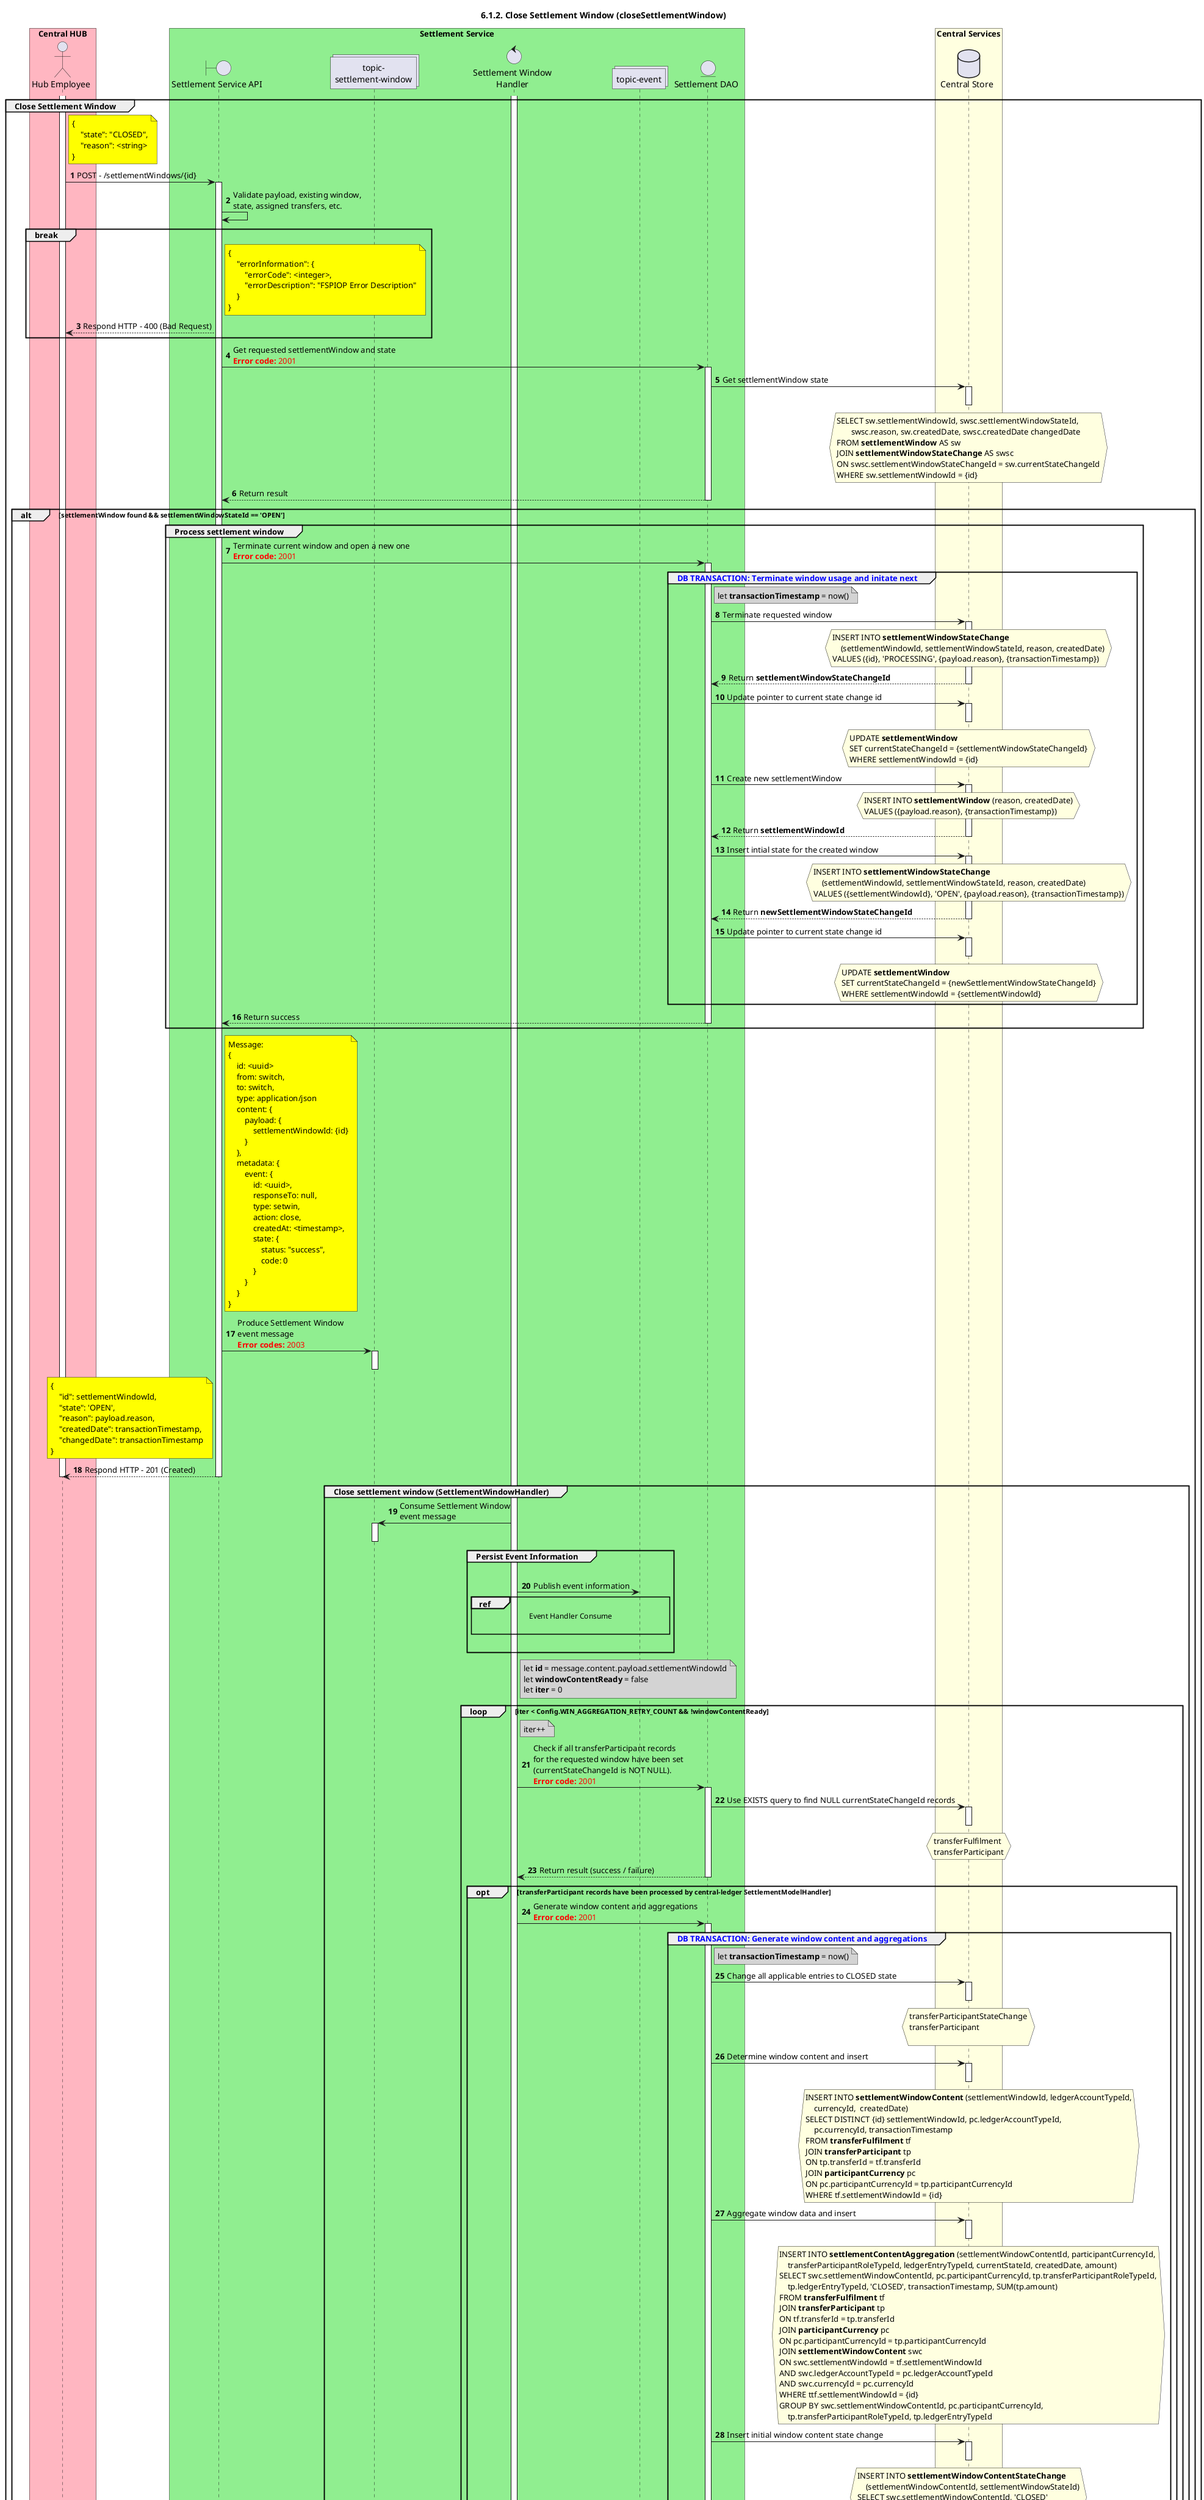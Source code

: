 /'*****
 License
 --------------
 Copyright © 2017 Bill & Melinda Gates Foundation
 The Mojaloop files are made available by the Bill & Melinda Gates Foundation under the Apache License, Version 2.0 (the "License") and you may not use these files except in compliance with the License. You may obtain a copy of the License at
 http://www.apache.org/licenses/LICENSE-2.0
 Unless required by applicable law or agreed to in writing, the Mojaloop files are distributed on an "AS IS" BASIS, WITHOUT WARRANTIES OR CONDITIONS OF ANY KIND, either express or implied. See the License for the specific language governing permissions and limitations under the License.
 Contributors
 --------------
 This is the official list of the Mojaloop project contributors for this file.
 Names of the original copyright holders (individuals or organizations)
 should be listed with a '*' in the first column. People who have
 contributed from an organization can be listed under the organization
 that actually holds the copyright for their contributions (see the
 Gates Foundation organization for an example). Those individuals should have
 their names indented and be marked with a '-'. Email address can be added
 optionally within square brackets <email>.
 * Gates Foundation
 - Name Surname <name.surname@gatesfoundation.com>

 * ModusBox
 - Georgi Georgiev <georgi.georgiev@modusbox.com>
 --------------
 ******'/

@startuml
' declate title
title 6.1.2. Close Settlement Window (closeSettlementWindow)

autonumber 

' declare actors
actor "Hub Employee" as OPERATOR
boundary "Settlement Service API" as SSAPI
collections "topic-\nsettlement-window" as TOPIC_SET_WIN
control "Settlement Window\nHandler" as SET_WIN_HANDLER
collections "topic-event" as TOPIC_EVENT
entity "Settlement DAO" as SETTLE_DAO
database "Central Store" as DB

box "Central HUB" #lightpink
    participant OPERATOR
end box

box "Settlement Service" #lightgreen
    participant SSAPI
    participant TOPIC_SET_WIN
    participant SET_WIN_HANDLER
    participant TOPIC_EVENT
    participant SETTLE_DAO
end box

box "Central Services" #lightyellow
    participant DB
end box

' start flow
group Close Settlement Window
    activate OPERATOR
    activate SET_WIN_HANDLER
    note right of OPERATOR #yellow
        {
            "state": "CLOSED",
            "reason": <string>
        }
    end note

    OPERATOR -> SSAPI: POST - /settlementWindows/{id}
    activate SSAPI
    SSAPI -> SSAPI: Validate payload, existing window,\nstate, assigned transfers, etc.
    break
        note right of SSAPI #yellow
            {
                "errorInformation": {
                    "errorCode": <integer>,
                    "errorDescription": "FSPIOP Error Description"
                }
            }
        end note
        OPERATOR <-- SSAPI: Respond HTTP - 400 (Bad Request)
    end
    SSAPI -> SETTLE_DAO: Get requested settlementWindow and state\n<color #FF0000><b>Error code:</b> 2001</color>
    activate SETTLE_DAO
    SETTLE_DAO -> DB: Get settlementWindow state
    activate DB
    hnote over DB #lightyellow
        SELECT sw.settlementWindowId, swsc.settlementWindowStateId, 
               swsc.reason, sw.createdDate, swsc.createdDate changedDate
        FROM **settlementWindow** AS sw
        JOIN **settlementWindowStateChange** AS swsc
        ON swsc.settlementWindowStateChangeId = sw.currentStateChangeId
        WHERE sw.settlementWindowId = {id}
    end hnote
    deactivate DB
    SETTLE_DAO --> SSAPI: Return result
    deactivate SETTLE_DAO

    alt settlementWindow found && settlementWindowStateId == 'OPEN'
        group Process settlement window
            SSAPI -> SETTLE_DAO: Terminate current window and open a new one\n<color #FF0000><b>Error code:</b> 2001</color>
            activate SETTLE_DAO
            group <color #blue>DB TRANSACTION: Terminate window usage and initate next</color>
                note right of SETTLE_DAO #lightgray
                    let **transactionTimestamp** = now()
                end note

                SETTLE_DAO -> DB: Terminate requested window
                activate DB
                hnote over DB #lightyellow
                    INSERT INTO **settlementWindowStateChange**
                        (settlementWindowId, settlementWindowStateId, reason, createdDate)
                    VALUES ({id}, 'PROCESSING', {payload.reason}, {transactionTimestamp})
                end hnote
                SETTLE_DAO <-- DB: Return **settlementWindowStateChangeId**
                deactivate DB

                SETTLE_DAO -> DB: Update pointer to current state change id
                activate DB
                hnote over DB #lightyellow
                    UPDATE **settlementWindow**
                    SET currentStateChangeId = {settlementWindowStateChangeId}
                    WHERE settlementWindowId = {id}
                end hnote
                deactivate DB

                SETTLE_DAO -> DB: Create new settlementWindow
                activate DB
                hnote over DB #lightyellow
                    INSERT INTO **settlementWindow** (reason, createdDate)
                    VALUES ({payload.reason}, {transactionTimestamp})
                end note
                SETTLE_DAO <-- DB: Return **settlementWindowId**
                deactivate DB

                SETTLE_DAO -> DB: Insert intial state for the created window
                activate DB
                hnote over DB #lightyellow
                    INSERT INTO **settlementWindowStateChange**
                        (settlementWindowId, settlementWindowStateId, reason, createdDate)
                    VALUES ({settlementWindowId}, 'OPEN', {payload.reason}, {transactionTimestamp})
                end note
                SETTLE_DAO <-- DB: Return **newSettlementWindowStateChangeId**
                deactivate DB

                SETTLE_DAO -> DB: Update pointer to current state change id
                activate DB
                hnote over DB #lightyellow
                    UPDATE **settlementWindow**
                    SET currentStateChangeId = {newSettlementWindowStateChangeId}
                    WHERE settlementWindowId = {settlementWindowId}
                end hnote
                deactivate DB
            end
            SSAPI <-- SETTLE_DAO: Return success
            deactivate SETTLE_DAO
        end

        note right of SSAPI #yellow
            Message:
            {
                id: <uuid>
                from: switch,
                to: switch,
                type: application/json
                content: {
                    payload: {
                        settlementWindowId: {id}
                    }
                },
                metadata: {
                    event: {
                        id: <uuid>,
                        responseTo: null,
                        type: setwin,
                        action: close,
                        createdAt: <timestamp>,
                        state: {
                            status: "success",
                            code: 0
                        }
                    }
                }
            }
        end note
        SSAPI -> TOPIC_SET_WIN: Produce Settlement Window\nevent message\n<color #FF0000><b>Error codes:</b> 2003</color>
        activate TOPIC_SET_WIN
        deactivate TOPIC_SET_WIN
        
        note left of SSAPI #yellow
            {
                "id": settlementWindowId,
                "state": 'OPEN',
                "reason": payload.reason,
                "createdDate": transactionTimestamp,
                "changedDate": transactionTimestamp
            }
        end note
        OPERATOR <-- SSAPI: Respond HTTP - 201 (Created)
        deactivate SSAPI
        deactivate OPERATOR

        group Close settlement window (SettlementWindowHandler)
            TOPIC_SET_WIN <- SET_WIN_HANDLER: Consume Settlement Window\nevent message
            activate TOPIC_SET_WIN
            deactivate TOPIC_SET_WIN
    
            group Persist Event Information
                |||
                SET_WIN_HANDLER -> TOPIC_EVENT: Publish event information
                ref over SET_WIN_HANDLER, TOPIC_EVENT:  Event Handler Consume\n
                |||
            end
            note right of SET_WIN_HANDLER #lightgray
                let **id** = message.content.payload.settlementWindowId
                let **windowContentReady** = false
                let **iter** = 0
            end note

            loop iter < Config.WIN_AGGREGATION_RETRY_COUNT && !windowContentReady
                note right of SET_WIN_HANDLER #lightgray
                    iter++
                end note

                SET_WIN_HANDLER -> SETTLE_DAO: Check if all transferParticipant records\nfor the requested window have been set\n(currentStateChangeId is NOT NULL).\n<color #FF0000><b>Error code:</b> 2001</color>
                activate SETTLE_DAO
                SETTLE_DAO -> DB: Use EXISTS query to find NULL currentStateChangeId records
                activate DB
                hnote over DB #lightyellow
                    transferFulfilment
                    transferParticipant
                end hnote
                deactivate DB
                SET_WIN_HANDLER <-- SETTLE_DAO: Return result (success / failure)
                deactivate SETTLE_DAO

                opt transferParticipant records have been processed by central-ledger SettlementModelHandler
                    SET_WIN_HANDLER -> SETTLE_DAO: Generate window content and aggregations\n<color #FF0000><b>Error code:</b> 2001</color>
                    activate SETTLE_DAO
                    group <color #blue>DB TRANSACTION: Generate window content and aggregations</color>
                        note right of SETTLE_DAO #lightgray
                            let **transactionTimestamp** = now()
                        end note

                        SETTLE_DAO -> DB: Change all applicable entries to CLOSED state
                        activate DB
                        hnote over DB #lightyellow
                            transferParticipantStateChange
                            transferParticipant
                            
                        end hnote
                        deactivate DB

                        SETTLE_DAO -> DB: Determine window content and insert
                        activate DB
                        hnote over DB #lightyellow
                            INSERT INTO **settlementWindowContent** (settlementWindowId, ledgerAccountTypeId,
                                currencyId,  createdDate)
                            SELECT DISTINCT {id} settlementWindowId, pc.ledgerAccountTypeId,
                                pc.currencyId, transactionTimestamp
                            FROM **transferFulfilment** tf
                            JOIN **transferParticipant** tp
                            ON tp.transferId = tf.transferId
                            JOIN **participantCurrency** pc
                            ON pc.participantCurrencyId = tp.participantCurrencyId
                            WHERE tf.settlementWindowId = {id}
                        end hnote
                        deactivate DB

                        SETTLE_DAO -> DB: Aggregate window data and insert
                        activate DB
                        hnote over DB #lightyellow
                            INSERT INTO **settlementContentAggregation** (settlementWindowContentId, participantCurrencyId, 
                                transferParticipantRoleTypeId, ledgerEntryTypeId, currentStateId, createdDate, amount)
                            SELECT swc.settlementWindowContentId, pc.participantCurrencyId, tp.transferParticipantRoleTypeId,
                                tp.ledgerEntryTypeId, 'CLOSED', transactionTimestamp, SUM(tp.amount)
                            FROM **transferFulfilment** tf
                            JOIN **transferParticipant** tp
                            ON tf.transferId = tp.transferId
                            JOIN **participantCurrency** pc
                            ON pc.participantCurrencyId = tp.participantCurrencyId
                            JOIN **settlementWindowContent** swc
                            ON swc.settlementWindowId = tf.settlementWindowId
                            AND swc.ledgerAccountTypeId = pc.ledgerAccountTypeId
                            AND swc.currencyId = pc.currencyId
                            WHERE ttf.settlementWindowId = {id}
                            GROUP BY swc.settlementWindowContentId, pc.participantCurrencyId, 
                                tp.transferParticipantRoleTypeId, tp.ledgerEntryTypeId
                        end hnote
                        deactivate DB

                        SETTLE_DAO -> DB: Insert initial window content state change
                        activate DB
                        hnote over DB #lightyellow
                            INSERT INTO **settlementWindowContentStateChange**
                                (settlementWindowContentId, settlementWindowStateId)
                            SELECT swc.settlementWindowContentId, 'CLOSED'
                            FROM **settlementWindowContent** swc
                            WHERE swc.settlementWindowId = {id}
                        end hnote
                        deactivate DB

                        SETTLE_DAO -> DB: Update pointers to current state change ids
                        activate DB
                        hnote over DB #lightyellow
                            settlementWindowContent
                        end hnote
                        deactivate DB
                    end
                    SETTLE_DAO --> SET_WIN_HANDLER: Return result (success / failure)
                    deactivate SETTLE_DAO
                end

                alt success
                    note right of SET_WIN_HANDLER #lightgray
                        windowContentReady = true
                    end note
                    SET_WIN_HANDLER -> SETTLE_DAO: Close requested window\n<color #FF0000><b>Error code:</b> 2001</color>
                    activate SETTLE_DAO
                    SETTLE_DAO -> DB: Change window state to 'CLOSED'
                    activate DB
                    hnote over DB #lightyellow
                        settlementWindowStateChange
                        settlementWindow.currentStateChangeId
                    end hnote
                    deactivate DB
                    deactivate SETTLE_DAO
                else failure && iter < Config.WIN_AGGREGATION_RETRY_COUNT
                    note right of SET_WIN_HANDLER #lightgray
                        **sleep** Config.WIN_AGGREGATION_RETRY_INTERVAL seconds
                    end note
                else failure
                    SET_WIN_HANDLER -> SETTLE_DAO: Fail requested window\n<color #FF0000><b>Error code:</b> 2001</color>
                    activate SETTLE_DAO
                    SETTLE_DAO -> DB: Change window state to 'FAILED'
                    activate DB
                    hnote over DB #lightyellow
                        settlementWindowStateChange
                        settlementWindow.currentStateChangeId
                    end hnote
                    deactivate DB
                    deactivate SETTLE_DAO

                    SET_WIN_HANDLER ->> SET_WIN_HANDLER: Log ERROR event
                end
            end
        end
    else
        SSAPI ->> SSAPI: Log ERROR event
        activate SSAPI
        note left of SSAPI #yellow
            {
                "errorInformation": {
                    "errorCode": <integer>,
                    "errorDescription": "Client error description"
                }
            }
        end note
        OPERATOR <-- SSAPI: Respond HTTP - 4xx (Client error)
        deactivate SSAPI
        activate OPERATOR
    end
    deactivate OPERATOR
    deactivate SET_WIN_HANDLER
end
@enduml
